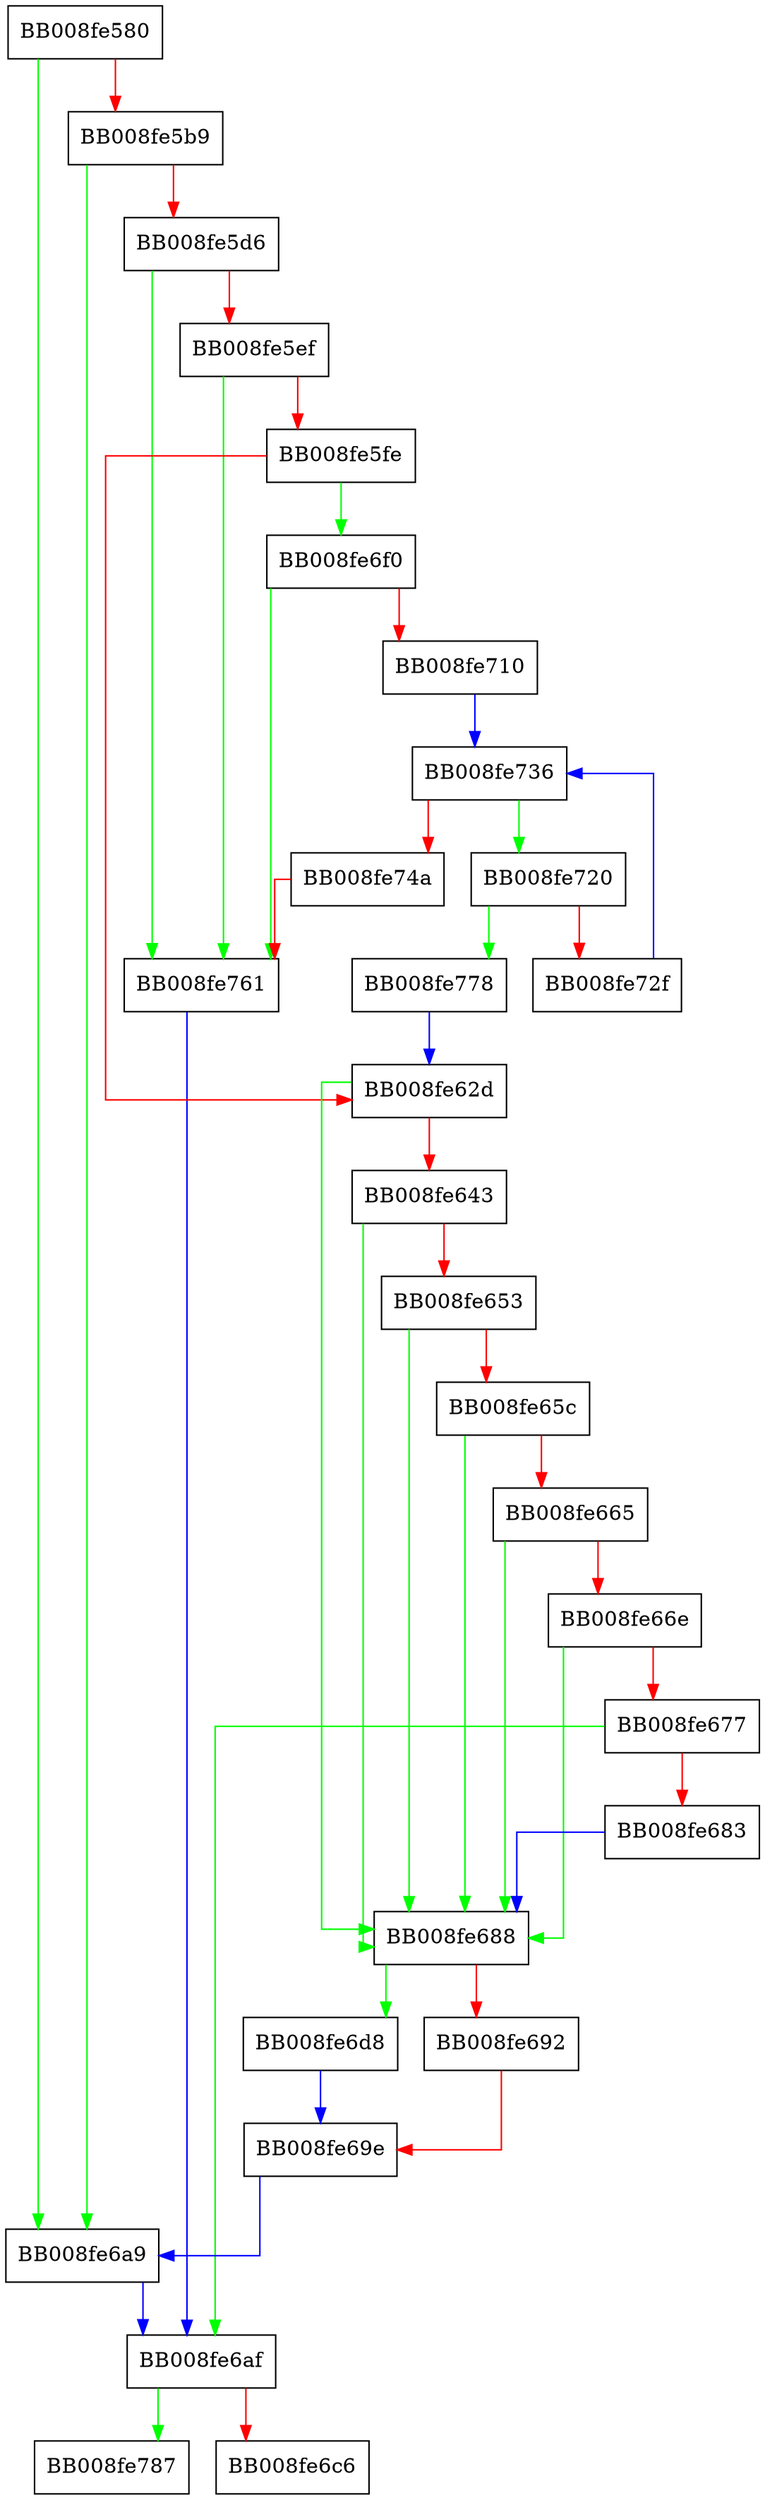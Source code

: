digraph __gconv_load_cache {
  node [shape="box"];
  graph [splines=ortho];
  BB008fe580 -> BB008fe6a9 [color="green"];
  BB008fe580 -> BB008fe5b9 [color="red"];
  BB008fe5b9 -> BB008fe6a9 [color="green"];
  BB008fe5b9 -> BB008fe5d6 [color="red"];
  BB008fe5d6 -> BB008fe761 [color="green"];
  BB008fe5d6 -> BB008fe5ef [color="red"];
  BB008fe5ef -> BB008fe761 [color="green"];
  BB008fe5ef -> BB008fe5fe [color="red"];
  BB008fe5fe -> BB008fe6f0 [color="green"];
  BB008fe5fe -> BB008fe62d [color="red"];
  BB008fe62d -> BB008fe688 [color="green"];
  BB008fe62d -> BB008fe643 [color="red"];
  BB008fe643 -> BB008fe688 [color="green"];
  BB008fe643 -> BB008fe653 [color="red"];
  BB008fe653 -> BB008fe688 [color="green"];
  BB008fe653 -> BB008fe65c [color="red"];
  BB008fe65c -> BB008fe688 [color="green"];
  BB008fe65c -> BB008fe665 [color="red"];
  BB008fe665 -> BB008fe688 [color="green"];
  BB008fe665 -> BB008fe66e [color="red"];
  BB008fe66e -> BB008fe688 [color="green"];
  BB008fe66e -> BB008fe677 [color="red"];
  BB008fe677 -> BB008fe6af [color="green"];
  BB008fe677 -> BB008fe683 [color="red"];
  BB008fe683 -> BB008fe688 [color="blue"];
  BB008fe688 -> BB008fe6d8 [color="green"];
  BB008fe688 -> BB008fe692 [color="red"];
  BB008fe692 -> BB008fe69e [color="red"];
  BB008fe69e -> BB008fe6a9 [color="blue"];
  BB008fe6a9 -> BB008fe6af [color="blue"];
  BB008fe6af -> BB008fe787 [color="green"];
  BB008fe6af -> BB008fe6c6 [color="red"];
  BB008fe6d8 -> BB008fe69e [color="blue"];
  BB008fe6f0 -> BB008fe761 [color="green"];
  BB008fe6f0 -> BB008fe710 [color="red"];
  BB008fe710 -> BB008fe736 [color="blue"];
  BB008fe720 -> BB008fe778 [color="green"];
  BB008fe720 -> BB008fe72f [color="red"];
  BB008fe72f -> BB008fe736 [color="blue"];
  BB008fe736 -> BB008fe720 [color="green"];
  BB008fe736 -> BB008fe74a [color="red"];
  BB008fe74a -> BB008fe761 [color="red"];
  BB008fe761 -> BB008fe6af [color="blue"];
  BB008fe778 -> BB008fe62d [color="blue"];
}
